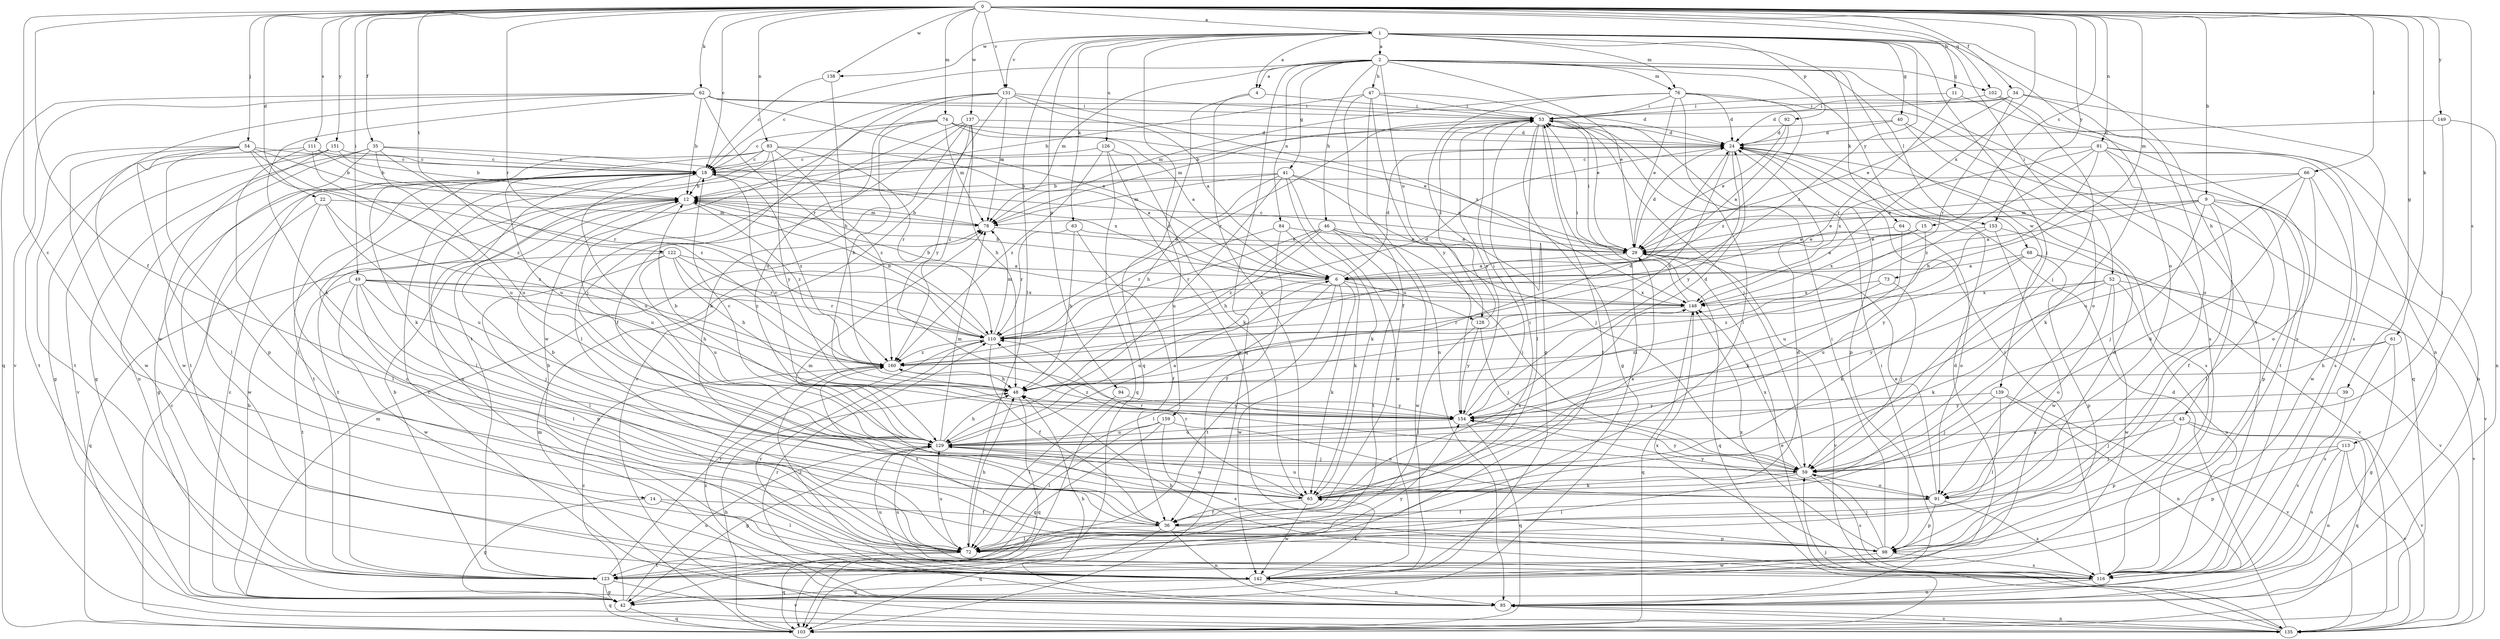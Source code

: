 strict digraph  {
0;
1;
2;
4;
6;
9;
11;
12;
14;
15;
18;
22;
24;
29;
34;
35;
36;
39;
40;
41;
42;
43;
46;
47;
48;
49;
52;
53;
54;
59;
61;
62;
63;
64;
65;
66;
68;
72;
73;
74;
76;
78;
81;
83;
84;
85;
91;
92;
94;
98;
102;
103;
110;
111;
113;
116;
122;
123;
126;
128;
129;
131;
135;
137;
138;
139;
142;
148;
149;
151;
153;
154;
159;
160;
0 -> 1  [label=a];
0 -> 9  [label=b];
0 -> 11  [label=b];
0 -> 14  [label=c];
0 -> 15  [label=c];
0 -> 18  [label=c];
0 -> 22  [label=d];
0 -> 34  [label=f];
0 -> 35  [label=f];
0 -> 36  [label=f];
0 -> 39  [label=g];
0 -> 49  [label=i];
0 -> 54  [label=j];
0 -> 61  [label=k];
0 -> 62  [label=k];
0 -> 66  [label=l];
0 -> 73  [label=m];
0 -> 74  [label=m];
0 -> 81  [label=n];
0 -> 83  [label=n];
0 -> 102  [label=q];
0 -> 110  [label=r];
0 -> 111  [label=s];
0 -> 113  [label=s];
0 -> 122  [label=t];
0 -> 131  [label=v];
0 -> 137  [label=w];
0 -> 138  [label=w];
0 -> 148  [label=x];
0 -> 149  [label=y];
0 -> 151  [label=y];
0 -> 153  [label=y];
1 -> 2  [label=a];
1 -> 4  [label=a];
1 -> 40  [label=g];
1 -> 43  [label=h];
1 -> 52  [label=i];
1 -> 59  [label=j];
1 -> 63  [label=k];
1 -> 68  [label=l];
1 -> 72  [label=l];
1 -> 76  [label=m];
1 -> 91  [label=o];
1 -> 92  [label=p];
1 -> 94  [label=p];
1 -> 126  [label=u];
1 -> 131  [label=v];
1 -> 138  [label=w];
1 -> 159  [label=z];
1 -> 160  [label=z];
2 -> 4  [label=a];
2 -> 18  [label=c];
2 -> 29  [label=e];
2 -> 41  [label=g];
2 -> 46  [label=h];
2 -> 47  [label=h];
2 -> 64  [label=k];
2 -> 76  [label=m];
2 -> 78  [label=m];
2 -> 84  [label=n];
2 -> 102  [label=q];
2 -> 103  [label=q];
2 -> 116  [label=s];
2 -> 128  [label=u];
2 -> 139  [label=w];
2 -> 153  [label=y];
4 -> 53  [label=i];
4 -> 65  [label=k];
4 -> 103  [label=q];
6 -> 12  [label=b];
6 -> 24  [label=d];
6 -> 65  [label=k];
6 -> 72  [label=l];
6 -> 123  [label=t];
6 -> 128  [label=u];
6 -> 129  [label=u];
6 -> 142  [label=w];
6 -> 148  [label=x];
9 -> 6  [label=a];
9 -> 29  [label=e];
9 -> 36  [label=f];
9 -> 59  [label=j];
9 -> 72  [label=l];
9 -> 78  [label=m];
9 -> 98  [label=p];
9 -> 135  [label=v];
11 -> 53  [label=i];
11 -> 110  [label=r];
11 -> 116  [label=s];
12 -> 78  [label=m];
12 -> 123  [label=t];
12 -> 129  [label=u];
12 -> 160  [label=z];
14 -> 36  [label=f];
14 -> 42  [label=g];
14 -> 72  [label=l];
15 -> 6  [label=a];
15 -> 29  [label=e];
15 -> 148  [label=x];
15 -> 154  [label=y];
18 -> 12  [label=b];
18 -> 42  [label=g];
18 -> 72  [label=l];
18 -> 123  [label=t];
18 -> 129  [label=u];
18 -> 160  [label=z];
22 -> 72  [label=l];
22 -> 78  [label=m];
22 -> 129  [label=u];
22 -> 142  [label=w];
22 -> 160  [label=z];
24 -> 18  [label=c];
24 -> 48  [label=h];
24 -> 98  [label=p];
24 -> 116  [label=s];
24 -> 154  [label=y];
29 -> 6  [label=a];
29 -> 18  [label=c];
29 -> 24  [label=d];
29 -> 53  [label=i];
29 -> 103  [label=q];
29 -> 135  [label=v];
34 -> 24  [label=d];
34 -> 29  [label=e];
34 -> 53  [label=i];
34 -> 91  [label=o];
34 -> 110  [label=r];
34 -> 116  [label=s];
35 -> 18  [label=c];
35 -> 42  [label=g];
35 -> 85  [label=n];
35 -> 123  [label=t];
35 -> 129  [label=u];
35 -> 148  [label=x];
35 -> 160  [label=z];
36 -> 12  [label=b];
36 -> 53  [label=i];
36 -> 72  [label=l];
36 -> 85  [label=n];
36 -> 98  [label=p];
36 -> 103  [label=q];
39 -> 116  [label=s];
39 -> 154  [label=y];
40 -> 12  [label=b];
40 -> 24  [label=d];
40 -> 91  [label=o];
40 -> 103  [label=q];
41 -> 12  [label=b];
41 -> 29  [label=e];
41 -> 48  [label=h];
41 -> 59  [label=j];
41 -> 65  [label=k];
41 -> 78  [label=m];
41 -> 129  [label=u];
41 -> 142  [label=w];
42 -> 12  [label=b];
42 -> 18  [label=c];
42 -> 78  [label=m];
42 -> 103  [label=q];
42 -> 129  [label=u];
42 -> 160  [label=z];
43 -> 59  [label=j];
43 -> 98  [label=p];
43 -> 103  [label=q];
43 -> 129  [label=u];
43 -> 135  [label=v];
46 -> 29  [label=e];
46 -> 48  [label=h];
46 -> 59  [label=j];
46 -> 110  [label=r];
46 -> 123  [label=t];
46 -> 142  [label=w];
46 -> 160  [label=z];
47 -> 12  [label=b];
47 -> 29  [label=e];
47 -> 36  [label=f];
47 -> 53  [label=i];
47 -> 85  [label=n];
47 -> 154  [label=y];
48 -> 24  [label=d];
48 -> 103  [label=q];
48 -> 154  [label=y];
49 -> 48  [label=h];
49 -> 59  [label=j];
49 -> 72  [label=l];
49 -> 98  [label=p];
49 -> 110  [label=r];
49 -> 123  [label=t];
49 -> 142  [label=w];
49 -> 148  [label=x];
52 -> 65  [label=k];
52 -> 91  [label=o];
52 -> 116  [label=s];
52 -> 135  [label=v];
52 -> 142  [label=w];
52 -> 148  [label=x];
52 -> 154  [label=y];
53 -> 24  [label=d];
53 -> 42  [label=g];
53 -> 59  [label=j];
53 -> 72  [label=l];
53 -> 78  [label=m];
53 -> 110  [label=r];
53 -> 123  [label=t];
53 -> 154  [label=y];
54 -> 12  [label=b];
54 -> 18  [label=c];
54 -> 72  [label=l];
54 -> 98  [label=p];
54 -> 110  [label=r];
54 -> 123  [label=t];
54 -> 142  [label=w];
54 -> 160  [label=z];
59 -> 65  [label=k];
59 -> 72  [label=l];
59 -> 91  [label=o];
59 -> 110  [label=r];
59 -> 116  [label=s];
59 -> 148  [label=x];
59 -> 154  [label=y];
61 -> 42  [label=g];
61 -> 48  [label=h];
61 -> 116  [label=s];
61 -> 160  [label=z];
62 -> 6  [label=a];
62 -> 12  [label=b];
62 -> 24  [label=d];
62 -> 53  [label=i];
62 -> 65  [label=k];
62 -> 103  [label=q];
62 -> 110  [label=r];
62 -> 135  [label=v];
62 -> 142  [label=w];
63 -> 29  [label=e];
63 -> 36  [label=f];
63 -> 48  [label=h];
63 -> 110  [label=r];
64 -> 29  [label=e];
64 -> 65  [label=k];
64 -> 91  [label=o];
65 -> 29  [label=e];
65 -> 36  [label=f];
65 -> 78  [label=m];
65 -> 110  [label=r];
65 -> 129  [label=u];
65 -> 142  [label=w];
65 -> 148  [label=x];
66 -> 12  [label=b];
66 -> 29  [label=e];
66 -> 65  [label=k];
66 -> 91  [label=o];
66 -> 129  [label=u];
66 -> 142  [label=w];
68 -> 6  [label=a];
68 -> 65  [label=k];
68 -> 98  [label=p];
68 -> 129  [label=u];
68 -> 135  [label=v];
72 -> 24  [label=d];
72 -> 48  [label=h];
72 -> 103  [label=q];
72 -> 123  [label=t];
72 -> 129  [label=u];
73 -> 59  [label=j];
73 -> 148  [label=x];
73 -> 160  [label=z];
74 -> 6  [label=a];
74 -> 18  [label=c];
74 -> 24  [label=d];
74 -> 29  [label=e];
74 -> 48  [label=h];
74 -> 59  [label=j];
74 -> 78  [label=m];
76 -> 24  [label=d];
76 -> 29  [label=e];
76 -> 42  [label=g];
76 -> 53  [label=i];
76 -> 72  [label=l];
76 -> 78  [label=m];
76 -> 116  [label=s];
76 -> 160  [label=z];
78 -> 12  [label=b];
78 -> 29  [label=e];
81 -> 18  [label=c];
81 -> 48  [label=h];
81 -> 65  [label=k];
81 -> 85  [label=n];
81 -> 116  [label=s];
81 -> 123  [label=t];
81 -> 148  [label=x];
81 -> 160  [label=z];
83 -> 6  [label=a];
83 -> 18  [label=c];
83 -> 65  [label=k];
83 -> 85  [label=n];
83 -> 110  [label=r];
83 -> 129  [label=u];
83 -> 154  [label=y];
83 -> 160  [label=z];
84 -> 29  [label=e];
84 -> 36  [label=f];
84 -> 65  [label=k];
84 -> 110  [label=r];
85 -> 18  [label=c];
85 -> 48  [label=h];
85 -> 53  [label=i];
85 -> 110  [label=r];
85 -> 135  [label=v];
85 -> 160  [label=z];
91 -> 12  [label=b];
91 -> 29  [label=e];
91 -> 36  [label=f];
91 -> 98  [label=p];
91 -> 116  [label=s];
91 -> 129  [label=u];
91 -> 154  [label=y];
92 -> 6  [label=a];
92 -> 24  [label=d];
92 -> 29  [label=e];
94 -> 72  [label=l];
94 -> 154  [label=y];
98 -> 24  [label=d];
98 -> 53  [label=i];
98 -> 59  [label=j];
98 -> 116  [label=s];
98 -> 142  [label=w];
98 -> 148  [label=x];
98 -> 160  [label=z];
102 -> 53  [label=i];
102 -> 59  [label=j];
102 -> 85  [label=n];
103 -> 18  [label=c];
103 -> 48  [label=h];
103 -> 78  [label=m];
110 -> 12  [label=b];
110 -> 24  [label=d];
110 -> 36  [label=f];
110 -> 78  [label=m];
110 -> 160  [label=z];
111 -> 12  [label=b];
111 -> 18  [label=c];
111 -> 72  [label=l];
111 -> 123  [label=t];
111 -> 129  [label=u];
113 -> 59  [label=j];
113 -> 85  [label=n];
113 -> 98  [label=p];
113 -> 116  [label=s];
113 -> 135  [label=v];
116 -> 18  [label=c];
116 -> 48  [label=h];
116 -> 53  [label=i];
116 -> 85  [label=n];
116 -> 129  [label=u];
116 -> 148  [label=x];
116 -> 160  [label=z];
122 -> 6  [label=a];
122 -> 48  [label=h];
122 -> 72  [label=l];
122 -> 103  [label=q];
122 -> 110  [label=r];
122 -> 129  [label=u];
122 -> 160  [label=z];
123 -> 12  [label=b];
123 -> 24  [label=d];
123 -> 42  [label=g];
123 -> 103  [label=q];
123 -> 110  [label=r];
123 -> 135  [label=v];
123 -> 154  [label=y];
126 -> 18  [label=c];
126 -> 65  [label=k];
126 -> 98  [label=p];
126 -> 103  [label=q];
126 -> 160  [label=z];
128 -> 53  [label=i];
128 -> 59  [label=j];
128 -> 72  [label=l];
128 -> 154  [label=y];
129 -> 6  [label=a];
129 -> 18  [label=c];
129 -> 42  [label=g];
129 -> 48  [label=h];
129 -> 59  [label=j];
129 -> 78  [label=m];
131 -> 6  [label=a];
131 -> 53  [label=i];
131 -> 78  [label=m];
131 -> 123  [label=t];
131 -> 129  [label=u];
131 -> 142  [label=w];
131 -> 148  [label=x];
131 -> 154  [label=y];
135 -> 24  [label=d];
135 -> 29  [label=e];
135 -> 59  [label=j];
135 -> 85  [label=n];
137 -> 24  [label=d];
137 -> 36  [label=f];
137 -> 48  [label=h];
137 -> 65  [label=k];
137 -> 72  [label=l];
137 -> 135  [label=v];
137 -> 160  [label=z];
138 -> 18  [label=c];
138 -> 48  [label=h];
139 -> 59  [label=j];
139 -> 72  [label=l];
139 -> 85  [label=n];
139 -> 135  [label=v];
139 -> 154  [label=y];
142 -> 42  [label=g];
142 -> 53  [label=i];
142 -> 65  [label=k];
142 -> 85  [label=n];
142 -> 110  [label=r];
142 -> 129  [label=u];
148 -> 12  [label=b];
148 -> 53  [label=i];
148 -> 103  [label=q];
148 -> 110  [label=r];
149 -> 24  [label=d];
149 -> 59  [label=j];
149 -> 85  [label=n];
151 -> 12  [label=b];
151 -> 18  [label=c];
151 -> 42  [label=g];
151 -> 135  [label=v];
151 -> 142  [label=w];
153 -> 29  [label=e];
153 -> 129  [label=u];
153 -> 135  [label=v];
153 -> 142  [label=w];
154 -> 12  [label=b];
154 -> 18  [label=c];
154 -> 24  [label=d];
154 -> 53  [label=i];
154 -> 103  [label=q];
154 -> 129  [label=u];
154 -> 160  [label=z];
159 -> 42  [label=g];
159 -> 72  [label=l];
159 -> 91  [label=o];
159 -> 116  [label=s];
159 -> 129  [label=u];
160 -> 48  [label=h];
}
